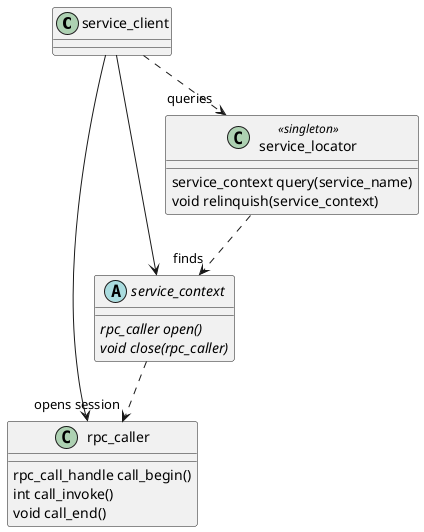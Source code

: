 '-------------------------------------------------------------------------------
' Copyright (c) 2020-2021, Arm Limited and Contributors. All rights reserved.
'
' SPDX-License-Identifier: BSD-3-Clause
'
'-------------------------------------------------------------------------------

@startuml

class service_client

class rpc_caller
{
	rpc_call_handle call_begin()
	int call_invoke()
	void call_end()
}

abstract class service_context
{
	{abstract} rpc_caller open()
	{abstract} void close(rpc_caller)
}

class service_locator <<singleton>>
{
	service_context query(service_name)
	void relinquish(service_context)
}

service_locator ..> "finds" service_context
service_context ..> "opens session" rpc_caller
service_client ..> "queries" service_locator
service_client --> service_context
service_client --> rpc_caller

@enduml